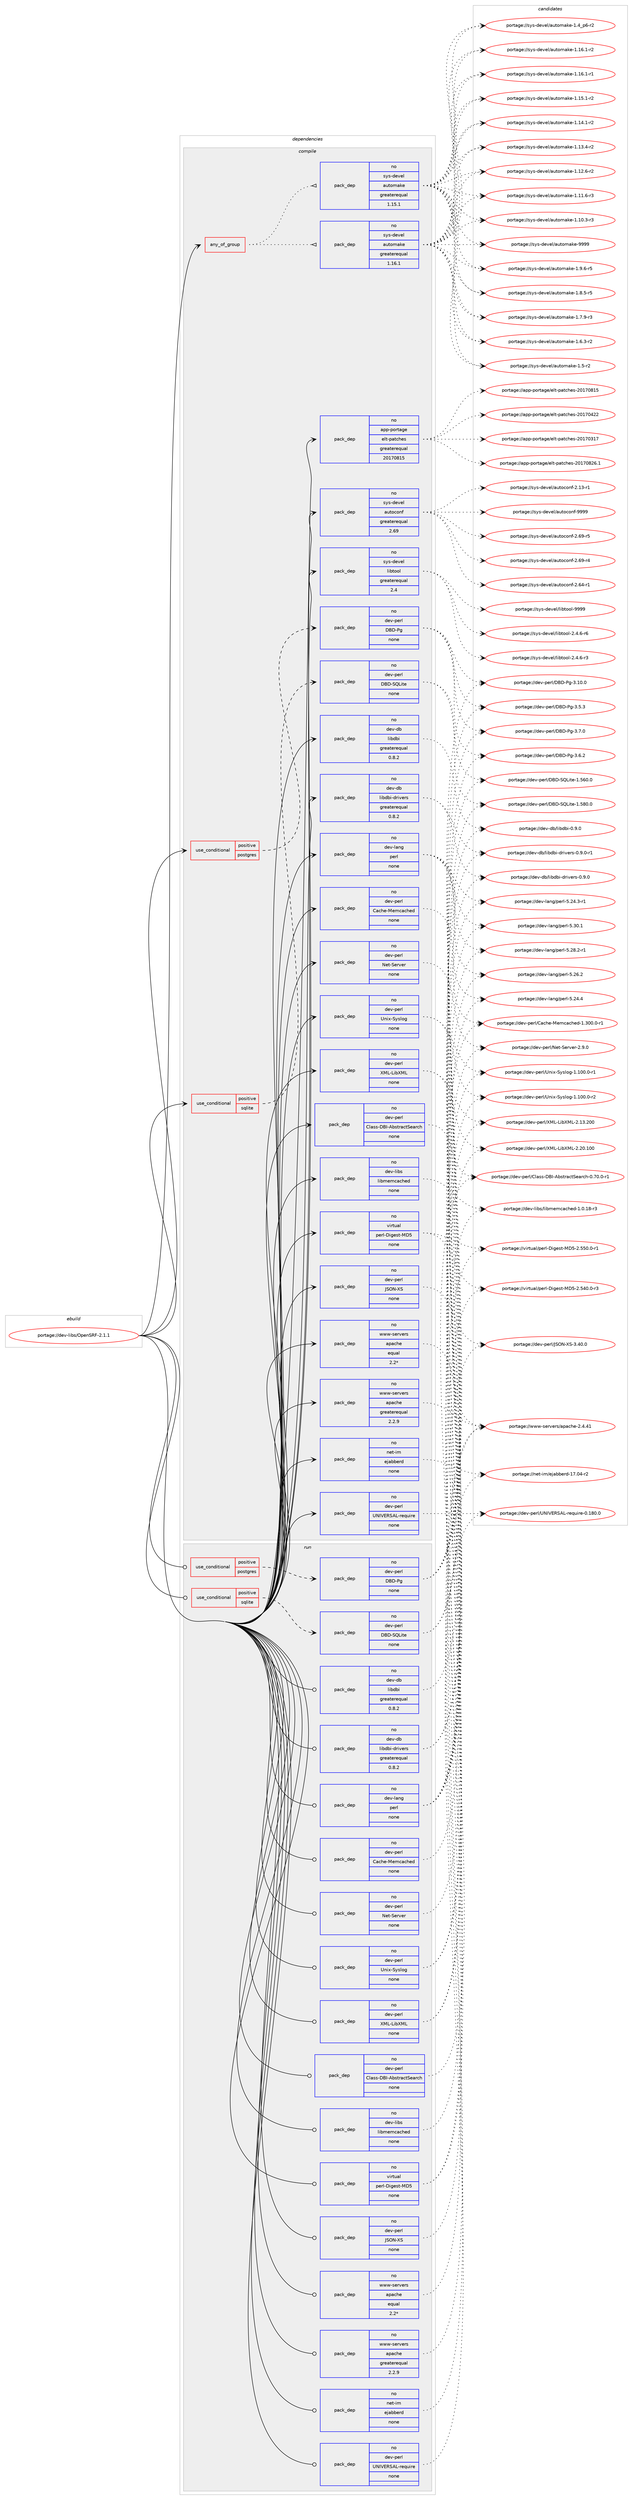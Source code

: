 digraph prolog {

# *************
# Graph options
# *************

newrank=true;
concentrate=true;
compound=true;
graph [rankdir=LR,fontname=Helvetica,fontsize=10,ranksep=1.5];#, ranksep=2.5, nodesep=0.2];
edge  [arrowhead=vee];
node  [fontname=Helvetica,fontsize=10];

# **********
# The ebuild
# **********

subgraph cluster_leftcol {
color=gray;
label=<<i>ebuild</i>>;
id [label="portage://dev-libs/OpenSRF-2.1.1", color=red, width=4, href="../dev-libs/OpenSRF-2.1.1.svg"];
}

# ****************
# The dependencies
# ****************

subgraph cluster_midcol {
color=gray;
label=<<i>dependencies</i>>;
subgraph cluster_compile {
fillcolor="#eeeeee";
style=filled;
label=<<i>compile</i>>;
subgraph any5146 {
dependency516700 [label=<<TABLE BORDER="0" CELLBORDER="1" CELLSPACING="0" CELLPADDING="4"><TR><TD CELLPADDING="10">any_of_group</TD></TR></TABLE>>, shape=none, color=red];subgraph pack384947 {
dependency516701 [label=<<TABLE BORDER="0" CELLBORDER="1" CELLSPACING="0" CELLPADDING="4" WIDTH="220"><TR><TD ROWSPAN="6" CELLPADDING="30">pack_dep</TD></TR><TR><TD WIDTH="110">no</TD></TR><TR><TD>sys-devel</TD></TR><TR><TD>automake</TD></TR><TR><TD>greaterequal</TD></TR><TR><TD>1.16.1</TD></TR></TABLE>>, shape=none, color=blue];
}
dependency516700:e -> dependency516701:w [weight=20,style="dotted",arrowhead="oinv"];
subgraph pack384948 {
dependency516702 [label=<<TABLE BORDER="0" CELLBORDER="1" CELLSPACING="0" CELLPADDING="4" WIDTH="220"><TR><TD ROWSPAN="6" CELLPADDING="30">pack_dep</TD></TR><TR><TD WIDTH="110">no</TD></TR><TR><TD>sys-devel</TD></TR><TR><TD>automake</TD></TR><TR><TD>greaterequal</TD></TR><TR><TD>1.15.1</TD></TR></TABLE>>, shape=none, color=blue];
}
dependency516700:e -> dependency516702:w [weight=20,style="dotted",arrowhead="oinv"];
}
id:e -> dependency516700:w [weight=20,style="solid",arrowhead="vee"];
subgraph cond126370 {
dependency516703 [label=<<TABLE BORDER="0" CELLBORDER="1" CELLSPACING="0" CELLPADDING="4"><TR><TD ROWSPAN="3" CELLPADDING="10">use_conditional</TD></TR><TR><TD>positive</TD></TR><TR><TD>postgres</TD></TR></TABLE>>, shape=none, color=red];
subgraph pack384949 {
dependency516704 [label=<<TABLE BORDER="0" CELLBORDER="1" CELLSPACING="0" CELLPADDING="4" WIDTH="220"><TR><TD ROWSPAN="6" CELLPADDING="30">pack_dep</TD></TR><TR><TD WIDTH="110">no</TD></TR><TR><TD>dev-perl</TD></TR><TR><TD>DBD-Pg</TD></TR><TR><TD>none</TD></TR><TR><TD></TD></TR></TABLE>>, shape=none, color=blue];
}
dependency516703:e -> dependency516704:w [weight=20,style="dashed",arrowhead="vee"];
}
id:e -> dependency516703:w [weight=20,style="solid",arrowhead="vee"];
subgraph cond126371 {
dependency516705 [label=<<TABLE BORDER="0" CELLBORDER="1" CELLSPACING="0" CELLPADDING="4"><TR><TD ROWSPAN="3" CELLPADDING="10">use_conditional</TD></TR><TR><TD>positive</TD></TR><TR><TD>sqlite</TD></TR></TABLE>>, shape=none, color=red];
subgraph pack384950 {
dependency516706 [label=<<TABLE BORDER="0" CELLBORDER="1" CELLSPACING="0" CELLPADDING="4" WIDTH="220"><TR><TD ROWSPAN="6" CELLPADDING="30">pack_dep</TD></TR><TR><TD WIDTH="110">no</TD></TR><TR><TD>dev-perl</TD></TR><TR><TD>DBD-SQLite</TD></TR><TR><TD>none</TD></TR><TR><TD></TD></TR></TABLE>>, shape=none, color=blue];
}
dependency516705:e -> dependency516706:w [weight=20,style="dashed",arrowhead="vee"];
}
id:e -> dependency516705:w [weight=20,style="solid",arrowhead="vee"];
subgraph pack384951 {
dependency516707 [label=<<TABLE BORDER="0" CELLBORDER="1" CELLSPACING="0" CELLPADDING="4" WIDTH="220"><TR><TD ROWSPAN="6" CELLPADDING="30">pack_dep</TD></TR><TR><TD WIDTH="110">no</TD></TR><TR><TD>app-portage</TD></TR><TR><TD>elt-patches</TD></TR><TR><TD>greaterequal</TD></TR><TR><TD>20170815</TD></TR></TABLE>>, shape=none, color=blue];
}
id:e -> dependency516707:w [weight=20,style="solid",arrowhead="vee"];
subgraph pack384952 {
dependency516708 [label=<<TABLE BORDER="0" CELLBORDER="1" CELLSPACING="0" CELLPADDING="4" WIDTH="220"><TR><TD ROWSPAN="6" CELLPADDING="30">pack_dep</TD></TR><TR><TD WIDTH="110">no</TD></TR><TR><TD>dev-db</TD></TR><TR><TD>libdbi</TD></TR><TR><TD>greaterequal</TD></TR><TR><TD>0.8.2</TD></TR></TABLE>>, shape=none, color=blue];
}
id:e -> dependency516708:w [weight=20,style="solid",arrowhead="vee"];
subgraph pack384953 {
dependency516709 [label=<<TABLE BORDER="0" CELLBORDER="1" CELLSPACING="0" CELLPADDING="4" WIDTH="220"><TR><TD ROWSPAN="6" CELLPADDING="30">pack_dep</TD></TR><TR><TD WIDTH="110">no</TD></TR><TR><TD>dev-db</TD></TR><TR><TD>libdbi-drivers</TD></TR><TR><TD>greaterequal</TD></TR><TR><TD>0.8.2</TD></TR></TABLE>>, shape=none, color=blue];
}
id:e -> dependency516709:w [weight=20,style="solid",arrowhead="vee"];
subgraph pack384954 {
dependency516710 [label=<<TABLE BORDER="0" CELLBORDER="1" CELLSPACING="0" CELLPADDING="4" WIDTH="220"><TR><TD ROWSPAN="6" CELLPADDING="30">pack_dep</TD></TR><TR><TD WIDTH="110">no</TD></TR><TR><TD>dev-lang</TD></TR><TR><TD>perl</TD></TR><TR><TD>none</TD></TR><TR><TD></TD></TR></TABLE>>, shape=none, color=blue];
}
id:e -> dependency516710:w [weight=20,style="solid",arrowhead="vee"];
subgraph pack384955 {
dependency516711 [label=<<TABLE BORDER="0" CELLBORDER="1" CELLSPACING="0" CELLPADDING="4" WIDTH="220"><TR><TD ROWSPAN="6" CELLPADDING="30">pack_dep</TD></TR><TR><TD WIDTH="110">no</TD></TR><TR><TD>dev-libs</TD></TR><TR><TD>libmemcached</TD></TR><TR><TD>none</TD></TR><TR><TD></TD></TR></TABLE>>, shape=none, color=blue];
}
id:e -> dependency516711:w [weight=20,style="solid",arrowhead="vee"];
subgraph pack384956 {
dependency516712 [label=<<TABLE BORDER="0" CELLBORDER="1" CELLSPACING="0" CELLPADDING="4" WIDTH="220"><TR><TD ROWSPAN="6" CELLPADDING="30">pack_dep</TD></TR><TR><TD WIDTH="110">no</TD></TR><TR><TD>dev-perl</TD></TR><TR><TD>Cache-Memcached</TD></TR><TR><TD>none</TD></TR><TR><TD></TD></TR></TABLE>>, shape=none, color=blue];
}
id:e -> dependency516712:w [weight=20,style="solid",arrowhead="vee"];
subgraph pack384957 {
dependency516713 [label=<<TABLE BORDER="0" CELLBORDER="1" CELLSPACING="0" CELLPADDING="4" WIDTH="220"><TR><TD ROWSPAN="6" CELLPADDING="30">pack_dep</TD></TR><TR><TD WIDTH="110">no</TD></TR><TR><TD>dev-perl</TD></TR><TR><TD>Class-DBI-AbstractSearch</TD></TR><TR><TD>none</TD></TR><TR><TD></TD></TR></TABLE>>, shape=none, color=blue];
}
id:e -> dependency516713:w [weight=20,style="solid",arrowhead="vee"];
subgraph pack384958 {
dependency516714 [label=<<TABLE BORDER="0" CELLBORDER="1" CELLSPACING="0" CELLPADDING="4" WIDTH="220"><TR><TD ROWSPAN="6" CELLPADDING="30">pack_dep</TD></TR><TR><TD WIDTH="110">no</TD></TR><TR><TD>dev-perl</TD></TR><TR><TD>JSON-XS</TD></TR><TR><TD>none</TD></TR><TR><TD></TD></TR></TABLE>>, shape=none, color=blue];
}
id:e -> dependency516714:w [weight=20,style="solid",arrowhead="vee"];
subgraph pack384959 {
dependency516715 [label=<<TABLE BORDER="0" CELLBORDER="1" CELLSPACING="0" CELLPADDING="4" WIDTH="220"><TR><TD ROWSPAN="6" CELLPADDING="30">pack_dep</TD></TR><TR><TD WIDTH="110">no</TD></TR><TR><TD>dev-perl</TD></TR><TR><TD>Net-Server</TD></TR><TR><TD>none</TD></TR><TR><TD></TD></TR></TABLE>>, shape=none, color=blue];
}
id:e -> dependency516715:w [weight=20,style="solid",arrowhead="vee"];
subgraph pack384960 {
dependency516716 [label=<<TABLE BORDER="0" CELLBORDER="1" CELLSPACING="0" CELLPADDING="4" WIDTH="220"><TR><TD ROWSPAN="6" CELLPADDING="30">pack_dep</TD></TR><TR><TD WIDTH="110">no</TD></TR><TR><TD>dev-perl</TD></TR><TR><TD>UNIVERSAL-require</TD></TR><TR><TD>none</TD></TR><TR><TD></TD></TR></TABLE>>, shape=none, color=blue];
}
id:e -> dependency516716:w [weight=20,style="solid",arrowhead="vee"];
subgraph pack384961 {
dependency516717 [label=<<TABLE BORDER="0" CELLBORDER="1" CELLSPACING="0" CELLPADDING="4" WIDTH="220"><TR><TD ROWSPAN="6" CELLPADDING="30">pack_dep</TD></TR><TR><TD WIDTH="110">no</TD></TR><TR><TD>dev-perl</TD></TR><TR><TD>Unix-Syslog</TD></TR><TR><TD>none</TD></TR><TR><TD></TD></TR></TABLE>>, shape=none, color=blue];
}
id:e -> dependency516717:w [weight=20,style="solid",arrowhead="vee"];
subgraph pack384962 {
dependency516718 [label=<<TABLE BORDER="0" CELLBORDER="1" CELLSPACING="0" CELLPADDING="4" WIDTH="220"><TR><TD ROWSPAN="6" CELLPADDING="30">pack_dep</TD></TR><TR><TD WIDTH="110">no</TD></TR><TR><TD>dev-perl</TD></TR><TR><TD>XML-LibXML</TD></TR><TR><TD>none</TD></TR><TR><TD></TD></TR></TABLE>>, shape=none, color=blue];
}
id:e -> dependency516718:w [weight=20,style="solid",arrowhead="vee"];
subgraph pack384963 {
dependency516719 [label=<<TABLE BORDER="0" CELLBORDER="1" CELLSPACING="0" CELLPADDING="4" WIDTH="220"><TR><TD ROWSPAN="6" CELLPADDING="30">pack_dep</TD></TR><TR><TD WIDTH="110">no</TD></TR><TR><TD>net-im</TD></TR><TR><TD>ejabberd</TD></TR><TR><TD>none</TD></TR><TR><TD></TD></TR></TABLE>>, shape=none, color=blue];
}
id:e -> dependency516719:w [weight=20,style="solid",arrowhead="vee"];
subgraph pack384964 {
dependency516720 [label=<<TABLE BORDER="0" CELLBORDER="1" CELLSPACING="0" CELLPADDING="4" WIDTH="220"><TR><TD ROWSPAN="6" CELLPADDING="30">pack_dep</TD></TR><TR><TD WIDTH="110">no</TD></TR><TR><TD>sys-devel</TD></TR><TR><TD>autoconf</TD></TR><TR><TD>greaterequal</TD></TR><TR><TD>2.69</TD></TR></TABLE>>, shape=none, color=blue];
}
id:e -> dependency516720:w [weight=20,style="solid",arrowhead="vee"];
subgraph pack384965 {
dependency516721 [label=<<TABLE BORDER="0" CELLBORDER="1" CELLSPACING="0" CELLPADDING="4" WIDTH="220"><TR><TD ROWSPAN="6" CELLPADDING="30">pack_dep</TD></TR><TR><TD WIDTH="110">no</TD></TR><TR><TD>sys-devel</TD></TR><TR><TD>libtool</TD></TR><TR><TD>greaterequal</TD></TR><TR><TD>2.4</TD></TR></TABLE>>, shape=none, color=blue];
}
id:e -> dependency516721:w [weight=20,style="solid",arrowhead="vee"];
subgraph pack384966 {
dependency516722 [label=<<TABLE BORDER="0" CELLBORDER="1" CELLSPACING="0" CELLPADDING="4" WIDTH="220"><TR><TD ROWSPAN="6" CELLPADDING="30">pack_dep</TD></TR><TR><TD WIDTH="110">no</TD></TR><TR><TD>virtual</TD></TR><TR><TD>perl-Digest-MD5</TD></TR><TR><TD>none</TD></TR><TR><TD></TD></TR></TABLE>>, shape=none, color=blue];
}
id:e -> dependency516722:w [weight=20,style="solid",arrowhead="vee"];
subgraph pack384967 {
dependency516723 [label=<<TABLE BORDER="0" CELLBORDER="1" CELLSPACING="0" CELLPADDING="4" WIDTH="220"><TR><TD ROWSPAN="6" CELLPADDING="30">pack_dep</TD></TR><TR><TD WIDTH="110">no</TD></TR><TR><TD>www-servers</TD></TR><TR><TD>apache</TD></TR><TR><TD>equal</TD></TR><TR><TD>2.2*</TD></TR></TABLE>>, shape=none, color=blue];
}
id:e -> dependency516723:w [weight=20,style="solid",arrowhead="vee"];
subgraph pack384968 {
dependency516724 [label=<<TABLE BORDER="0" CELLBORDER="1" CELLSPACING="0" CELLPADDING="4" WIDTH="220"><TR><TD ROWSPAN="6" CELLPADDING="30">pack_dep</TD></TR><TR><TD WIDTH="110">no</TD></TR><TR><TD>www-servers</TD></TR><TR><TD>apache</TD></TR><TR><TD>greaterequal</TD></TR><TR><TD>2.2.9</TD></TR></TABLE>>, shape=none, color=blue];
}
id:e -> dependency516724:w [weight=20,style="solid",arrowhead="vee"];
}
subgraph cluster_compileandrun {
fillcolor="#eeeeee";
style=filled;
label=<<i>compile and run</i>>;
}
subgraph cluster_run {
fillcolor="#eeeeee";
style=filled;
label=<<i>run</i>>;
subgraph cond126372 {
dependency516725 [label=<<TABLE BORDER="0" CELLBORDER="1" CELLSPACING="0" CELLPADDING="4"><TR><TD ROWSPAN="3" CELLPADDING="10">use_conditional</TD></TR><TR><TD>positive</TD></TR><TR><TD>postgres</TD></TR></TABLE>>, shape=none, color=red];
subgraph pack384969 {
dependency516726 [label=<<TABLE BORDER="0" CELLBORDER="1" CELLSPACING="0" CELLPADDING="4" WIDTH="220"><TR><TD ROWSPAN="6" CELLPADDING="30">pack_dep</TD></TR><TR><TD WIDTH="110">no</TD></TR><TR><TD>dev-perl</TD></TR><TR><TD>DBD-Pg</TD></TR><TR><TD>none</TD></TR><TR><TD></TD></TR></TABLE>>, shape=none, color=blue];
}
dependency516725:e -> dependency516726:w [weight=20,style="dashed",arrowhead="vee"];
}
id:e -> dependency516725:w [weight=20,style="solid",arrowhead="odot"];
subgraph cond126373 {
dependency516727 [label=<<TABLE BORDER="0" CELLBORDER="1" CELLSPACING="0" CELLPADDING="4"><TR><TD ROWSPAN="3" CELLPADDING="10">use_conditional</TD></TR><TR><TD>positive</TD></TR><TR><TD>sqlite</TD></TR></TABLE>>, shape=none, color=red];
subgraph pack384970 {
dependency516728 [label=<<TABLE BORDER="0" CELLBORDER="1" CELLSPACING="0" CELLPADDING="4" WIDTH="220"><TR><TD ROWSPAN="6" CELLPADDING="30">pack_dep</TD></TR><TR><TD WIDTH="110">no</TD></TR><TR><TD>dev-perl</TD></TR><TR><TD>DBD-SQLite</TD></TR><TR><TD>none</TD></TR><TR><TD></TD></TR></TABLE>>, shape=none, color=blue];
}
dependency516727:e -> dependency516728:w [weight=20,style="dashed",arrowhead="vee"];
}
id:e -> dependency516727:w [weight=20,style="solid",arrowhead="odot"];
subgraph pack384971 {
dependency516729 [label=<<TABLE BORDER="0" CELLBORDER="1" CELLSPACING="0" CELLPADDING="4" WIDTH="220"><TR><TD ROWSPAN="6" CELLPADDING="30">pack_dep</TD></TR><TR><TD WIDTH="110">no</TD></TR><TR><TD>dev-db</TD></TR><TR><TD>libdbi</TD></TR><TR><TD>greaterequal</TD></TR><TR><TD>0.8.2</TD></TR></TABLE>>, shape=none, color=blue];
}
id:e -> dependency516729:w [weight=20,style="solid",arrowhead="odot"];
subgraph pack384972 {
dependency516730 [label=<<TABLE BORDER="0" CELLBORDER="1" CELLSPACING="0" CELLPADDING="4" WIDTH="220"><TR><TD ROWSPAN="6" CELLPADDING="30">pack_dep</TD></TR><TR><TD WIDTH="110">no</TD></TR><TR><TD>dev-db</TD></TR><TR><TD>libdbi-drivers</TD></TR><TR><TD>greaterequal</TD></TR><TR><TD>0.8.2</TD></TR></TABLE>>, shape=none, color=blue];
}
id:e -> dependency516730:w [weight=20,style="solid",arrowhead="odot"];
subgraph pack384973 {
dependency516731 [label=<<TABLE BORDER="0" CELLBORDER="1" CELLSPACING="0" CELLPADDING="4" WIDTH="220"><TR><TD ROWSPAN="6" CELLPADDING="30">pack_dep</TD></TR><TR><TD WIDTH="110">no</TD></TR><TR><TD>dev-lang</TD></TR><TR><TD>perl</TD></TR><TR><TD>none</TD></TR><TR><TD></TD></TR></TABLE>>, shape=none, color=blue];
}
id:e -> dependency516731:w [weight=20,style="solid",arrowhead="odot"];
subgraph pack384974 {
dependency516732 [label=<<TABLE BORDER="0" CELLBORDER="1" CELLSPACING="0" CELLPADDING="4" WIDTH="220"><TR><TD ROWSPAN="6" CELLPADDING="30">pack_dep</TD></TR><TR><TD WIDTH="110">no</TD></TR><TR><TD>dev-libs</TD></TR><TR><TD>libmemcached</TD></TR><TR><TD>none</TD></TR><TR><TD></TD></TR></TABLE>>, shape=none, color=blue];
}
id:e -> dependency516732:w [weight=20,style="solid",arrowhead="odot"];
subgraph pack384975 {
dependency516733 [label=<<TABLE BORDER="0" CELLBORDER="1" CELLSPACING="0" CELLPADDING="4" WIDTH="220"><TR><TD ROWSPAN="6" CELLPADDING="30">pack_dep</TD></TR><TR><TD WIDTH="110">no</TD></TR><TR><TD>dev-perl</TD></TR><TR><TD>Cache-Memcached</TD></TR><TR><TD>none</TD></TR><TR><TD></TD></TR></TABLE>>, shape=none, color=blue];
}
id:e -> dependency516733:w [weight=20,style="solid",arrowhead="odot"];
subgraph pack384976 {
dependency516734 [label=<<TABLE BORDER="0" CELLBORDER="1" CELLSPACING="0" CELLPADDING="4" WIDTH="220"><TR><TD ROWSPAN="6" CELLPADDING="30">pack_dep</TD></TR><TR><TD WIDTH="110">no</TD></TR><TR><TD>dev-perl</TD></TR><TR><TD>Class-DBI-AbstractSearch</TD></TR><TR><TD>none</TD></TR><TR><TD></TD></TR></TABLE>>, shape=none, color=blue];
}
id:e -> dependency516734:w [weight=20,style="solid",arrowhead="odot"];
subgraph pack384977 {
dependency516735 [label=<<TABLE BORDER="0" CELLBORDER="1" CELLSPACING="0" CELLPADDING="4" WIDTH="220"><TR><TD ROWSPAN="6" CELLPADDING="30">pack_dep</TD></TR><TR><TD WIDTH="110">no</TD></TR><TR><TD>dev-perl</TD></TR><TR><TD>JSON-XS</TD></TR><TR><TD>none</TD></TR><TR><TD></TD></TR></TABLE>>, shape=none, color=blue];
}
id:e -> dependency516735:w [weight=20,style="solid",arrowhead="odot"];
subgraph pack384978 {
dependency516736 [label=<<TABLE BORDER="0" CELLBORDER="1" CELLSPACING="0" CELLPADDING="4" WIDTH="220"><TR><TD ROWSPAN="6" CELLPADDING="30">pack_dep</TD></TR><TR><TD WIDTH="110">no</TD></TR><TR><TD>dev-perl</TD></TR><TR><TD>Net-Server</TD></TR><TR><TD>none</TD></TR><TR><TD></TD></TR></TABLE>>, shape=none, color=blue];
}
id:e -> dependency516736:w [weight=20,style="solid",arrowhead="odot"];
subgraph pack384979 {
dependency516737 [label=<<TABLE BORDER="0" CELLBORDER="1" CELLSPACING="0" CELLPADDING="4" WIDTH="220"><TR><TD ROWSPAN="6" CELLPADDING="30">pack_dep</TD></TR><TR><TD WIDTH="110">no</TD></TR><TR><TD>dev-perl</TD></TR><TR><TD>UNIVERSAL-require</TD></TR><TR><TD>none</TD></TR><TR><TD></TD></TR></TABLE>>, shape=none, color=blue];
}
id:e -> dependency516737:w [weight=20,style="solid",arrowhead="odot"];
subgraph pack384980 {
dependency516738 [label=<<TABLE BORDER="0" CELLBORDER="1" CELLSPACING="0" CELLPADDING="4" WIDTH="220"><TR><TD ROWSPAN="6" CELLPADDING="30">pack_dep</TD></TR><TR><TD WIDTH="110">no</TD></TR><TR><TD>dev-perl</TD></TR><TR><TD>Unix-Syslog</TD></TR><TR><TD>none</TD></TR><TR><TD></TD></TR></TABLE>>, shape=none, color=blue];
}
id:e -> dependency516738:w [weight=20,style="solid",arrowhead="odot"];
subgraph pack384981 {
dependency516739 [label=<<TABLE BORDER="0" CELLBORDER="1" CELLSPACING="0" CELLPADDING="4" WIDTH="220"><TR><TD ROWSPAN="6" CELLPADDING="30">pack_dep</TD></TR><TR><TD WIDTH="110">no</TD></TR><TR><TD>dev-perl</TD></TR><TR><TD>XML-LibXML</TD></TR><TR><TD>none</TD></TR><TR><TD></TD></TR></TABLE>>, shape=none, color=blue];
}
id:e -> dependency516739:w [weight=20,style="solid",arrowhead="odot"];
subgraph pack384982 {
dependency516740 [label=<<TABLE BORDER="0" CELLBORDER="1" CELLSPACING="0" CELLPADDING="4" WIDTH="220"><TR><TD ROWSPAN="6" CELLPADDING="30">pack_dep</TD></TR><TR><TD WIDTH="110">no</TD></TR><TR><TD>net-im</TD></TR><TR><TD>ejabberd</TD></TR><TR><TD>none</TD></TR><TR><TD></TD></TR></TABLE>>, shape=none, color=blue];
}
id:e -> dependency516740:w [weight=20,style="solid",arrowhead="odot"];
subgraph pack384983 {
dependency516741 [label=<<TABLE BORDER="0" CELLBORDER="1" CELLSPACING="0" CELLPADDING="4" WIDTH="220"><TR><TD ROWSPAN="6" CELLPADDING="30">pack_dep</TD></TR><TR><TD WIDTH="110">no</TD></TR><TR><TD>virtual</TD></TR><TR><TD>perl-Digest-MD5</TD></TR><TR><TD>none</TD></TR><TR><TD></TD></TR></TABLE>>, shape=none, color=blue];
}
id:e -> dependency516741:w [weight=20,style="solid",arrowhead="odot"];
subgraph pack384984 {
dependency516742 [label=<<TABLE BORDER="0" CELLBORDER="1" CELLSPACING="0" CELLPADDING="4" WIDTH="220"><TR><TD ROWSPAN="6" CELLPADDING="30">pack_dep</TD></TR><TR><TD WIDTH="110">no</TD></TR><TR><TD>www-servers</TD></TR><TR><TD>apache</TD></TR><TR><TD>equal</TD></TR><TR><TD>2.2*</TD></TR></TABLE>>, shape=none, color=blue];
}
id:e -> dependency516742:w [weight=20,style="solid",arrowhead="odot"];
subgraph pack384985 {
dependency516743 [label=<<TABLE BORDER="0" CELLBORDER="1" CELLSPACING="0" CELLPADDING="4" WIDTH="220"><TR><TD ROWSPAN="6" CELLPADDING="30">pack_dep</TD></TR><TR><TD WIDTH="110">no</TD></TR><TR><TD>www-servers</TD></TR><TR><TD>apache</TD></TR><TR><TD>greaterequal</TD></TR><TR><TD>2.2.9</TD></TR></TABLE>>, shape=none, color=blue];
}
id:e -> dependency516743:w [weight=20,style="solid",arrowhead="odot"];
}
}

# **************
# The candidates
# **************

subgraph cluster_choices {
rank=same;
color=gray;
label=<<i>candidates</i>>;

subgraph choice384947 {
color=black;
nodesep=1;
choice115121115451001011181011084797117116111109971071014557575757 [label="portage://sys-devel/automake-9999", color=red, width=4,href="../sys-devel/automake-9999.svg"];
choice115121115451001011181011084797117116111109971071014549465746544511453 [label="portage://sys-devel/automake-1.9.6-r5", color=red, width=4,href="../sys-devel/automake-1.9.6-r5.svg"];
choice115121115451001011181011084797117116111109971071014549465646534511453 [label="portage://sys-devel/automake-1.8.5-r5", color=red, width=4,href="../sys-devel/automake-1.8.5-r5.svg"];
choice115121115451001011181011084797117116111109971071014549465546574511451 [label="portage://sys-devel/automake-1.7.9-r3", color=red, width=4,href="../sys-devel/automake-1.7.9-r3.svg"];
choice115121115451001011181011084797117116111109971071014549465446514511450 [label="portage://sys-devel/automake-1.6.3-r2", color=red, width=4,href="../sys-devel/automake-1.6.3-r2.svg"];
choice11512111545100101118101108479711711611110997107101454946534511450 [label="portage://sys-devel/automake-1.5-r2", color=red, width=4,href="../sys-devel/automake-1.5-r2.svg"];
choice115121115451001011181011084797117116111109971071014549465295112544511450 [label="portage://sys-devel/automake-1.4_p6-r2", color=red, width=4,href="../sys-devel/automake-1.4_p6-r2.svg"];
choice11512111545100101118101108479711711611110997107101454946495446494511450 [label="portage://sys-devel/automake-1.16.1-r2", color=red, width=4,href="../sys-devel/automake-1.16.1-r2.svg"];
choice11512111545100101118101108479711711611110997107101454946495446494511449 [label="portage://sys-devel/automake-1.16.1-r1", color=red, width=4,href="../sys-devel/automake-1.16.1-r1.svg"];
choice11512111545100101118101108479711711611110997107101454946495346494511450 [label="portage://sys-devel/automake-1.15.1-r2", color=red, width=4,href="../sys-devel/automake-1.15.1-r2.svg"];
choice11512111545100101118101108479711711611110997107101454946495246494511450 [label="portage://sys-devel/automake-1.14.1-r2", color=red, width=4,href="../sys-devel/automake-1.14.1-r2.svg"];
choice11512111545100101118101108479711711611110997107101454946495146524511450 [label="portage://sys-devel/automake-1.13.4-r2", color=red, width=4,href="../sys-devel/automake-1.13.4-r2.svg"];
choice11512111545100101118101108479711711611110997107101454946495046544511450 [label="portage://sys-devel/automake-1.12.6-r2", color=red, width=4,href="../sys-devel/automake-1.12.6-r2.svg"];
choice11512111545100101118101108479711711611110997107101454946494946544511451 [label="portage://sys-devel/automake-1.11.6-r3", color=red, width=4,href="../sys-devel/automake-1.11.6-r3.svg"];
choice11512111545100101118101108479711711611110997107101454946494846514511451 [label="portage://sys-devel/automake-1.10.3-r3", color=red, width=4,href="../sys-devel/automake-1.10.3-r3.svg"];
dependency516701:e -> choice115121115451001011181011084797117116111109971071014557575757:w [style=dotted,weight="100"];
dependency516701:e -> choice115121115451001011181011084797117116111109971071014549465746544511453:w [style=dotted,weight="100"];
dependency516701:e -> choice115121115451001011181011084797117116111109971071014549465646534511453:w [style=dotted,weight="100"];
dependency516701:e -> choice115121115451001011181011084797117116111109971071014549465546574511451:w [style=dotted,weight="100"];
dependency516701:e -> choice115121115451001011181011084797117116111109971071014549465446514511450:w [style=dotted,weight="100"];
dependency516701:e -> choice11512111545100101118101108479711711611110997107101454946534511450:w [style=dotted,weight="100"];
dependency516701:e -> choice115121115451001011181011084797117116111109971071014549465295112544511450:w [style=dotted,weight="100"];
dependency516701:e -> choice11512111545100101118101108479711711611110997107101454946495446494511450:w [style=dotted,weight="100"];
dependency516701:e -> choice11512111545100101118101108479711711611110997107101454946495446494511449:w [style=dotted,weight="100"];
dependency516701:e -> choice11512111545100101118101108479711711611110997107101454946495346494511450:w [style=dotted,weight="100"];
dependency516701:e -> choice11512111545100101118101108479711711611110997107101454946495246494511450:w [style=dotted,weight="100"];
dependency516701:e -> choice11512111545100101118101108479711711611110997107101454946495146524511450:w [style=dotted,weight="100"];
dependency516701:e -> choice11512111545100101118101108479711711611110997107101454946495046544511450:w [style=dotted,weight="100"];
dependency516701:e -> choice11512111545100101118101108479711711611110997107101454946494946544511451:w [style=dotted,weight="100"];
dependency516701:e -> choice11512111545100101118101108479711711611110997107101454946494846514511451:w [style=dotted,weight="100"];
}
subgraph choice384948 {
color=black;
nodesep=1;
choice115121115451001011181011084797117116111109971071014557575757 [label="portage://sys-devel/automake-9999", color=red, width=4,href="../sys-devel/automake-9999.svg"];
choice115121115451001011181011084797117116111109971071014549465746544511453 [label="portage://sys-devel/automake-1.9.6-r5", color=red, width=4,href="../sys-devel/automake-1.9.6-r5.svg"];
choice115121115451001011181011084797117116111109971071014549465646534511453 [label="portage://sys-devel/automake-1.8.5-r5", color=red, width=4,href="../sys-devel/automake-1.8.5-r5.svg"];
choice115121115451001011181011084797117116111109971071014549465546574511451 [label="portage://sys-devel/automake-1.7.9-r3", color=red, width=4,href="../sys-devel/automake-1.7.9-r3.svg"];
choice115121115451001011181011084797117116111109971071014549465446514511450 [label="portage://sys-devel/automake-1.6.3-r2", color=red, width=4,href="../sys-devel/automake-1.6.3-r2.svg"];
choice11512111545100101118101108479711711611110997107101454946534511450 [label="portage://sys-devel/automake-1.5-r2", color=red, width=4,href="../sys-devel/automake-1.5-r2.svg"];
choice115121115451001011181011084797117116111109971071014549465295112544511450 [label="portage://sys-devel/automake-1.4_p6-r2", color=red, width=4,href="../sys-devel/automake-1.4_p6-r2.svg"];
choice11512111545100101118101108479711711611110997107101454946495446494511450 [label="portage://sys-devel/automake-1.16.1-r2", color=red, width=4,href="../sys-devel/automake-1.16.1-r2.svg"];
choice11512111545100101118101108479711711611110997107101454946495446494511449 [label="portage://sys-devel/automake-1.16.1-r1", color=red, width=4,href="../sys-devel/automake-1.16.1-r1.svg"];
choice11512111545100101118101108479711711611110997107101454946495346494511450 [label="portage://sys-devel/automake-1.15.1-r2", color=red, width=4,href="../sys-devel/automake-1.15.1-r2.svg"];
choice11512111545100101118101108479711711611110997107101454946495246494511450 [label="portage://sys-devel/automake-1.14.1-r2", color=red, width=4,href="../sys-devel/automake-1.14.1-r2.svg"];
choice11512111545100101118101108479711711611110997107101454946495146524511450 [label="portage://sys-devel/automake-1.13.4-r2", color=red, width=4,href="../sys-devel/automake-1.13.4-r2.svg"];
choice11512111545100101118101108479711711611110997107101454946495046544511450 [label="portage://sys-devel/automake-1.12.6-r2", color=red, width=4,href="../sys-devel/automake-1.12.6-r2.svg"];
choice11512111545100101118101108479711711611110997107101454946494946544511451 [label="portage://sys-devel/automake-1.11.6-r3", color=red, width=4,href="../sys-devel/automake-1.11.6-r3.svg"];
choice11512111545100101118101108479711711611110997107101454946494846514511451 [label="portage://sys-devel/automake-1.10.3-r3", color=red, width=4,href="../sys-devel/automake-1.10.3-r3.svg"];
dependency516702:e -> choice115121115451001011181011084797117116111109971071014557575757:w [style=dotted,weight="100"];
dependency516702:e -> choice115121115451001011181011084797117116111109971071014549465746544511453:w [style=dotted,weight="100"];
dependency516702:e -> choice115121115451001011181011084797117116111109971071014549465646534511453:w [style=dotted,weight="100"];
dependency516702:e -> choice115121115451001011181011084797117116111109971071014549465546574511451:w [style=dotted,weight="100"];
dependency516702:e -> choice115121115451001011181011084797117116111109971071014549465446514511450:w [style=dotted,weight="100"];
dependency516702:e -> choice11512111545100101118101108479711711611110997107101454946534511450:w [style=dotted,weight="100"];
dependency516702:e -> choice115121115451001011181011084797117116111109971071014549465295112544511450:w [style=dotted,weight="100"];
dependency516702:e -> choice11512111545100101118101108479711711611110997107101454946495446494511450:w [style=dotted,weight="100"];
dependency516702:e -> choice11512111545100101118101108479711711611110997107101454946495446494511449:w [style=dotted,weight="100"];
dependency516702:e -> choice11512111545100101118101108479711711611110997107101454946495346494511450:w [style=dotted,weight="100"];
dependency516702:e -> choice11512111545100101118101108479711711611110997107101454946495246494511450:w [style=dotted,weight="100"];
dependency516702:e -> choice11512111545100101118101108479711711611110997107101454946495146524511450:w [style=dotted,weight="100"];
dependency516702:e -> choice11512111545100101118101108479711711611110997107101454946495046544511450:w [style=dotted,weight="100"];
dependency516702:e -> choice11512111545100101118101108479711711611110997107101454946494946544511451:w [style=dotted,weight="100"];
dependency516702:e -> choice11512111545100101118101108479711711611110997107101454946494846514511451:w [style=dotted,weight="100"];
}
subgraph choice384949 {
color=black;
nodesep=1;
choice10010111845112101114108476866684580103455146554648 [label="portage://dev-perl/DBD-Pg-3.7.0", color=red, width=4,href="../dev-perl/DBD-Pg-3.7.0.svg"];
choice10010111845112101114108476866684580103455146544650 [label="portage://dev-perl/DBD-Pg-3.6.2", color=red, width=4,href="../dev-perl/DBD-Pg-3.6.2.svg"];
choice10010111845112101114108476866684580103455146534651 [label="portage://dev-perl/DBD-Pg-3.5.3", color=red, width=4,href="../dev-perl/DBD-Pg-3.5.3.svg"];
choice1001011184511210111410847686668458010345514649484648 [label="portage://dev-perl/DBD-Pg-3.10.0", color=red, width=4,href="../dev-perl/DBD-Pg-3.10.0.svg"];
dependency516704:e -> choice10010111845112101114108476866684580103455146554648:w [style=dotted,weight="100"];
dependency516704:e -> choice10010111845112101114108476866684580103455146544650:w [style=dotted,weight="100"];
dependency516704:e -> choice10010111845112101114108476866684580103455146534651:w [style=dotted,weight="100"];
dependency516704:e -> choice1001011184511210111410847686668458010345514649484648:w [style=dotted,weight="100"];
}
subgraph choice384950 {
color=black;
nodesep=1;
choice1001011184511210111410847686668458381761051161014549465356484648 [label="portage://dev-perl/DBD-SQLite-1.580.0", color=red, width=4,href="../dev-perl/DBD-SQLite-1.580.0.svg"];
choice1001011184511210111410847686668458381761051161014549465354484648 [label="portage://dev-perl/DBD-SQLite-1.560.0", color=red, width=4,href="../dev-perl/DBD-SQLite-1.560.0.svg"];
dependency516706:e -> choice1001011184511210111410847686668458381761051161014549465356484648:w [style=dotted,weight="100"];
dependency516706:e -> choice1001011184511210111410847686668458381761051161014549465354484648:w [style=dotted,weight="100"];
}
subgraph choice384951 {
color=black;
nodesep=1;
choice971121124511211111411697103101471011081164511297116991041011154550484955485650544649 [label="portage://app-portage/elt-patches-20170826.1", color=red, width=4,href="../app-portage/elt-patches-20170826.1.svg"];
choice97112112451121111141169710310147101108116451129711699104101115455048495548564953 [label="portage://app-portage/elt-patches-20170815", color=red, width=4,href="../app-portage/elt-patches-20170815.svg"];
choice97112112451121111141169710310147101108116451129711699104101115455048495548525050 [label="portage://app-portage/elt-patches-20170422", color=red, width=4,href="../app-portage/elt-patches-20170422.svg"];
choice97112112451121111141169710310147101108116451129711699104101115455048495548514955 [label="portage://app-portage/elt-patches-20170317", color=red, width=4,href="../app-portage/elt-patches-20170317.svg"];
dependency516707:e -> choice971121124511211111411697103101471011081164511297116991041011154550484955485650544649:w [style=dotted,weight="100"];
dependency516707:e -> choice97112112451121111141169710310147101108116451129711699104101115455048495548564953:w [style=dotted,weight="100"];
dependency516707:e -> choice97112112451121111141169710310147101108116451129711699104101115455048495548525050:w [style=dotted,weight="100"];
dependency516707:e -> choice97112112451121111141169710310147101108116451129711699104101115455048495548514955:w [style=dotted,weight="100"];
}
subgraph choice384952 {
color=black;
nodesep=1;
choice1001011184510098471081059810098105454846574648 [label="portage://dev-db/libdbi-0.9.0", color=red, width=4,href="../dev-db/libdbi-0.9.0.svg"];
dependency516708:e -> choice1001011184510098471081059810098105454846574648:w [style=dotted,weight="100"];
}
subgraph choice384953 {
color=black;
nodesep=1;
choice1001011184510098471081059810098105451001141051181011141154548465746484511449 [label="portage://dev-db/libdbi-drivers-0.9.0-r1", color=red, width=4,href="../dev-db/libdbi-drivers-0.9.0-r1.svg"];
choice100101118451009847108105981009810545100114105118101114115454846574648 [label="portage://dev-db/libdbi-drivers-0.9.0", color=red, width=4,href="../dev-db/libdbi-drivers-0.9.0.svg"];
dependency516709:e -> choice1001011184510098471081059810098105451001141051181011141154548465746484511449:w [style=dotted,weight="100"];
dependency516709:e -> choice100101118451009847108105981009810545100114105118101114115454846574648:w [style=dotted,weight="100"];
}
subgraph choice384954 {
color=black;
nodesep=1;
choice10010111845108971101034711210111410845534651484649 [label="portage://dev-lang/perl-5.30.1", color=red, width=4,href="../dev-lang/perl-5.30.1.svg"];
choice100101118451089711010347112101114108455346505646504511449 [label="portage://dev-lang/perl-5.28.2-r1", color=red, width=4,href="../dev-lang/perl-5.28.2-r1.svg"];
choice10010111845108971101034711210111410845534650544650 [label="portage://dev-lang/perl-5.26.2", color=red, width=4,href="../dev-lang/perl-5.26.2.svg"];
choice10010111845108971101034711210111410845534650524652 [label="portage://dev-lang/perl-5.24.4", color=red, width=4,href="../dev-lang/perl-5.24.4.svg"];
choice100101118451089711010347112101114108455346505246514511449 [label="portage://dev-lang/perl-5.24.3-r1", color=red, width=4,href="../dev-lang/perl-5.24.3-r1.svg"];
dependency516710:e -> choice10010111845108971101034711210111410845534651484649:w [style=dotted,weight="100"];
dependency516710:e -> choice100101118451089711010347112101114108455346505646504511449:w [style=dotted,weight="100"];
dependency516710:e -> choice10010111845108971101034711210111410845534650544650:w [style=dotted,weight="100"];
dependency516710:e -> choice10010111845108971101034711210111410845534650524652:w [style=dotted,weight="100"];
dependency516710:e -> choice100101118451089711010347112101114108455346505246514511449:w [style=dotted,weight="100"];
}
subgraph choice384955 {
color=black;
nodesep=1;
choice10010111845108105981154710810598109101109999799104101100454946484649564511451 [label="portage://dev-libs/libmemcached-1.0.18-r3", color=red, width=4,href="../dev-libs/libmemcached-1.0.18-r3.svg"];
dependency516711:e -> choice10010111845108105981154710810598109101109999799104101100454946484649564511451:w [style=dotted,weight="100"];
}
subgraph choice384956 {
color=black;
nodesep=1;
choice1001011184511210111410847679799104101457710110999979910410110045494651484846484511449 [label="portage://dev-perl/Cache-Memcached-1.300.0-r1", color=red, width=4,href="../dev-perl/Cache-Memcached-1.300.0-r1.svg"];
dependency516712:e -> choice1001011184511210111410847679799104101457710110999979910410110045494651484846484511449:w [style=dotted,weight="100"];
}
subgraph choice384957 {
color=black;
nodesep=1;
choice10010111845112101114108476710897115115456866734565981151161149799116831019711499104454846554846484511449 [label="portage://dev-perl/Class-DBI-AbstractSearch-0.70.0-r1", color=red, width=4,href="../dev-perl/Class-DBI-AbstractSearch-0.70.0-r1.svg"];
dependency516713:e -> choice10010111845112101114108476710897115115456866734565981151161149799116831019711499104454846554846484511449:w [style=dotted,weight="100"];
}
subgraph choice384958 {
color=black;
nodesep=1;
choice10010111845112101114108477483797845888345514652484648 [label="portage://dev-perl/JSON-XS-3.40.0", color=red, width=4,href="../dev-perl/JSON-XS-3.40.0.svg"];
dependency516714:e -> choice10010111845112101114108477483797845888345514652484648:w [style=dotted,weight="100"];
}
subgraph choice384959 {
color=black;
nodesep=1;
choice1001011184511210111410847781011164583101114118101114455046574648 [label="portage://dev-perl/Net-Server-2.9.0", color=red, width=4,href="../dev-perl/Net-Server-2.9.0.svg"];
dependency516715:e -> choice1001011184511210111410847781011164583101114118101114455046574648:w [style=dotted,weight="100"];
}
subgraph choice384960 {
color=black;
nodesep=1;
choice1001011184511210111410847857873866982836576451141011131171051141014548464956484648 [label="portage://dev-perl/UNIVERSAL-require-0.180.0", color=red, width=4,href="../dev-perl/UNIVERSAL-require-0.180.0.svg"];
dependency516716:e -> choice1001011184511210111410847857873866982836576451141011131171051141014548464956484648:w [style=dotted,weight="100"];
}
subgraph choice384961 {
color=black;
nodesep=1;
choice100101118451121011141084785110105120458312111510811110345494649484846484511450 [label="portage://dev-perl/Unix-Syslog-1.100.0-r2", color=red, width=4,href="../dev-perl/Unix-Syslog-1.100.0-r2.svg"];
choice100101118451121011141084785110105120458312111510811110345494649484846484511449 [label="portage://dev-perl/Unix-Syslog-1.100.0-r1", color=red, width=4,href="../dev-perl/Unix-Syslog-1.100.0-r1.svg"];
dependency516717:e -> choice100101118451121011141084785110105120458312111510811110345494649484846484511450:w [style=dotted,weight="100"];
dependency516717:e -> choice100101118451121011141084785110105120458312111510811110345494649484846484511449:w [style=dotted,weight="100"];
}
subgraph choice384962 {
color=black;
nodesep=1;
choice1001011184511210111410847887776457610598887776455046504846494848 [label="portage://dev-perl/XML-LibXML-2.20.100", color=red, width=4,href="../dev-perl/XML-LibXML-2.20.100.svg"];
choice1001011184511210111410847887776457610598887776455046495146504848 [label="portage://dev-perl/XML-LibXML-2.13.200", color=red, width=4,href="../dev-perl/XML-LibXML-2.13.200.svg"];
dependency516718:e -> choice1001011184511210111410847887776457610598887776455046504846494848:w [style=dotted,weight="100"];
dependency516718:e -> choice1001011184511210111410847887776457610598887776455046495146504848:w [style=dotted,weight="100"];
}
subgraph choice384963 {
color=black;
nodesep=1;
choice11010111645105109471011069798981011141004549554648524511450 [label="portage://net-im/ejabberd-17.04-r2", color=red, width=4,href="../net-im/ejabberd-17.04-r2.svg"];
dependency516719:e -> choice11010111645105109471011069798981011141004549554648524511450:w [style=dotted,weight="100"];
}
subgraph choice384964 {
color=black;
nodesep=1;
choice115121115451001011181011084797117116111991111101024557575757 [label="portage://sys-devel/autoconf-9999", color=red, width=4,href="../sys-devel/autoconf-9999.svg"];
choice1151211154510010111810110847971171161119911111010245504654574511453 [label="portage://sys-devel/autoconf-2.69-r5", color=red, width=4,href="../sys-devel/autoconf-2.69-r5.svg"];
choice1151211154510010111810110847971171161119911111010245504654574511452 [label="portage://sys-devel/autoconf-2.69-r4", color=red, width=4,href="../sys-devel/autoconf-2.69-r4.svg"];
choice1151211154510010111810110847971171161119911111010245504654524511449 [label="portage://sys-devel/autoconf-2.64-r1", color=red, width=4,href="../sys-devel/autoconf-2.64-r1.svg"];
choice1151211154510010111810110847971171161119911111010245504649514511449 [label="portage://sys-devel/autoconf-2.13-r1", color=red, width=4,href="../sys-devel/autoconf-2.13-r1.svg"];
dependency516720:e -> choice115121115451001011181011084797117116111991111101024557575757:w [style=dotted,weight="100"];
dependency516720:e -> choice1151211154510010111810110847971171161119911111010245504654574511453:w [style=dotted,weight="100"];
dependency516720:e -> choice1151211154510010111810110847971171161119911111010245504654574511452:w [style=dotted,weight="100"];
dependency516720:e -> choice1151211154510010111810110847971171161119911111010245504654524511449:w [style=dotted,weight="100"];
dependency516720:e -> choice1151211154510010111810110847971171161119911111010245504649514511449:w [style=dotted,weight="100"];
}
subgraph choice384965 {
color=black;
nodesep=1;
choice1151211154510010111810110847108105981161111111084557575757 [label="portage://sys-devel/libtool-9999", color=red, width=4,href="../sys-devel/libtool-9999.svg"];
choice1151211154510010111810110847108105981161111111084550465246544511454 [label="portage://sys-devel/libtool-2.4.6-r6", color=red, width=4,href="../sys-devel/libtool-2.4.6-r6.svg"];
choice1151211154510010111810110847108105981161111111084550465246544511451 [label="portage://sys-devel/libtool-2.4.6-r3", color=red, width=4,href="../sys-devel/libtool-2.4.6-r3.svg"];
dependency516721:e -> choice1151211154510010111810110847108105981161111111084557575757:w [style=dotted,weight="100"];
dependency516721:e -> choice1151211154510010111810110847108105981161111111084550465246544511454:w [style=dotted,weight="100"];
dependency516721:e -> choice1151211154510010111810110847108105981161111111084550465246544511451:w [style=dotted,weight="100"];
}
subgraph choice384966 {
color=black;
nodesep=1;
choice118105114116117971084711210111410845681051031011151164577685345504653534846484511449 [label="portage://virtual/perl-Digest-MD5-2.550.0-r1", color=red, width=4,href="../virtual/perl-Digest-MD5-2.550.0-r1.svg"];
choice118105114116117971084711210111410845681051031011151164577685345504653524846484511451 [label="portage://virtual/perl-Digest-MD5-2.540.0-r3", color=red, width=4,href="../virtual/perl-Digest-MD5-2.540.0-r3.svg"];
dependency516722:e -> choice118105114116117971084711210111410845681051031011151164577685345504653534846484511449:w [style=dotted,weight="100"];
dependency516722:e -> choice118105114116117971084711210111410845681051031011151164577685345504653524846484511451:w [style=dotted,weight="100"];
}
subgraph choice384967 {
color=black;
nodesep=1;
choice119119119451151011141181011141154797112979910410145504652465249 [label="portage://www-servers/apache-2.4.41", color=red, width=4,href="../www-servers/apache-2.4.41.svg"];
dependency516723:e -> choice119119119451151011141181011141154797112979910410145504652465249:w [style=dotted,weight="100"];
}
subgraph choice384968 {
color=black;
nodesep=1;
choice119119119451151011141181011141154797112979910410145504652465249 [label="portage://www-servers/apache-2.4.41", color=red, width=4,href="../www-servers/apache-2.4.41.svg"];
dependency516724:e -> choice119119119451151011141181011141154797112979910410145504652465249:w [style=dotted,weight="100"];
}
subgraph choice384969 {
color=black;
nodesep=1;
choice10010111845112101114108476866684580103455146554648 [label="portage://dev-perl/DBD-Pg-3.7.0", color=red, width=4,href="../dev-perl/DBD-Pg-3.7.0.svg"];
choice10010111845112101114108476866684580103455146544650 [label="portage://dev-perl/DBD-Pg-3.6.2", color=red, width=4,href="../dev-perl/DBD-Pg-3.6.2.svg"];
choice10010111845112101114108476866684580103455146534651 [label="portage://dev-perl/DBD-Pg-3.5.3", color=red, width=4,href="../dev-perl/DBD-Pg-3.5.3.svg"];
choice1001011184511210111410847686668458010345514649484648 [label="portage://dev-perl/DBD-Pg-3.10.0", color=red, width=4,href="../dev-perl/DBD-Pg-3.10.0.svg"];
dependency516726:e -> choice10010111845112101114108476866684580103455146554648:w [style=dotted,weight="100"];
dependency516726:e -> choice10010111845112101114108476866684580103455146544650:w [style=dotted,weight="100"];
dependency516726:e -> choice10010111845112101114108476866684580103455146534651:w [style=dotted,weight="100"];
dependency516726:e -> choice1001011184511210111410847686668458010345514649484648:w [style=dotted,weight="100"];
}
subgraph choice384970 {
color=black;
nodesep=1;
choice1001011184511210111410847686668458381761051161014549465356484648 [label="portage://dev-perl/DBD-SQLite-1.580.0", color=red, width=4,href="../dev-perl/DBD-SQLite-1.580.0.svg"];
choice1001011184511210111410847686668458381761051161014549465354484648 [label="portage://dev-perl/DBD-SQLite-1.560.0", color=red, width=4,href="../dev-perl/DBD-SQLite-1.560.0.svg"];
dependency516728:e -> choice1001011184511210111410847686668458381761051161014549465356484648:w [style=dotted,weight="100"];
dependency516728:e -> choice1001011184511210111410847686668458381761051161014549465354484648:w [style=dotted,weight="100"];
}
subgraph choice384971 {
color=black;
nodesep=1;
choice1001011184510098471081059810098105454846574648 [label="portage://dev-db/libdbi-0.9.0", color=red, width=4,href="../dev-db/libdbi-0.9.0.svg"];
dependency516729:e -> choice1001011184510098471081059810098105454846574648:w [style=dotted,weight="100"];
}
subgraph choice384972 {
color=black;
nodesep=1;
choice1001011184510098471081059810098105451001141051181011141154548465746484511449 [label="portage://dev-db/libdbi-drivers-0.9.0-r1", color=red, width=4,href="../dev-db/libdbi-drivers-0.9.0-r1.svg"];
choice100101118451009847108105981009810545100114105118101114115454846574648 [label="portage://dev-db/libdbi-drivers-0.9.0", color=red, width=4,href="../dev-db/libdbi-drivers-0.9.0.svg"];
dependency516730:e -> choice1001011184510098471081059810098105451001141051181011141154548465746484511449:w [style=dotted,weight="100"];
dependency516730:e -> choice100101118451009847108105981009810545100114105118101114115454846574648:w [style=dotted,weight="100"];
}
subgraph choice384973 {
color=black;
nodesep=1;
choice10010111845108971101034711210111410845534651484649 [label="portage://dev-lang/perl-5.30.1", color=red, width=4,href="../dev-lang/perl-5.30.1.svg"];
choice100101118451089711010347112101114108455346505646504511449 [label="portage://dev-lang/perl-5.28.2-r1", color=red, width=4,href="../dev-lang/perl-5.28.2-r1.svg"];
choice10010111845108971101034711210111410845534650544650 [label="portage://dev-lang/perl-5.26.2", color=red, width=4,href="../dev-lang/perl-5.26.2.svg"];
choice10010111845108971101034711210111410845534650524652 [label="portage://dev-lang/perl-5.24.4", color=red, width=4,href="../dev-lang/perl-5.24.4.svg"];
choice100101118451089711010347112101114108455346505246514511449 [label="portage://dev-lang/perl-5.24.3-r1", color=red, width=4,href="../dev-lang/perl-5.24.3-r1.svg"];
dependency516731:e -> choice10010111845108971101034711210111410845534651484649:w [style=dotted,weight="100"];
dependency516731:e -> choice100101118451089711010347112101114108455346505646504511449:w [style=dotted,weight="100"];
dependency516731:e -> choice10010111845108971101034711210111410845534650544650:w [style=dotted,weight="100"];
dependency516731:e -> choice10010111845108971101034711210111410845534650524652:w [style=dotted,weight="100"];
dependency516731:e -> choice100101118451089711010347112101114108455346505246514511449:w [style=dotted,weight="100"];
}
subgraph choice384974 {
color=black;
nodesep=1;
choice10010111845108105981154710810598109101109999799104101100454946484649564511451 [label="portage://dev-libs/libmemcached-1.0.18-r3", color=red, width=4,href="../dev-libs/libmemcached-1.0.18-r3.svg"];
dependency516732:e -> choice10010111845108105981154710810598109101109999799104101100454946484649564511451:w [style=dotted,weight="100"];
}
subgraph choice384975 {
color=black;
nodesep=1;
choice1001011184511210111410847679799104101457710110999979910410110045494651484846484511449 [label="portage://dev-perl/Cache-Memcached-1.300.0-r1", color=red, width=4,href="../dev-perl/Cache-Memcached-1.300.0-r1.svg"];
dependency516733:e -> choice1001011184511210111410847679799104101457710110999979910410110045494651484846484511449:w [style=dotted,weight="100"];
}
subgraph choice384976 {
color=black;
nodesep=1;
choice10010111845112101114108476710897115115456866734565981151161149799116831019711499104454846554846484511449 [label="portage://dev-perl/Class-DBI-AbstractSearch-0.70.0-r1", color=red, width=4,href="../dev-perl/Class-DBI-AbstractSearch-0.70.0-r1.svg"];
dependency516734:e -> choice10010111845112101114108476710897115115456866734565981151161149799116831019711499104454846554846484511449:w [style=dotted,weight="100"];
}
subgraph choice384977 {
color=black;
nodesep=1;
choice10010111845112101114108477483797845888345514652484648 [label="portage://dev-perl/JSON-XS-3.40.0", color=red, width=4,href="../dev-perl/JSON-XS-3.40.0.svg"];
dependency516735:e -> choice10010111845112101114108477483797845888345514652484648:w [style=dotted,weight="100"];
}
subgraph choice384978 {
color=black;
nodesep=1;
choice1001011184511210111410847781011164583101114118101114455046574648 [label="portage://dev-perl/Net-Server-2.9.0", color=red, width=4,href="../dev-perl/Net-Server-2.9.0.svg"];
dependency516736:e -> choice1001011184511210111410847781011164583101114118101114455046574648:w [style=dotted,weight="100"];
}
subgraph choice384979 {
color=black;
nodesep=1;
choice1001011184511210111410847857873866982836576451141011131171051141014548464956484648 [label="portage://dev-perl/UNIVERSAL-require-0.180.0", color=red, width=4,href="../dev-perl/UNIVERSAL-require-0.180.0.svg"];
dependency516737:e -> choice1001011184511210111410847857873866982836576451141011131171051141014548464956484648:w [style=dotted,weight="100"];
}
subgraph choice384980 {
color=black;
nodesep=1;
choice100101118451121011141084785110105120458312111510811110345494649484846484511450 [label="portage://dev-perl/Unix-Syslog-1.100.0-r2", color=red, width=4,href="../dev-perl/Unix-Syslog-1.100.0-r2.svg"];
choice100101118451121011141084785110105120458312111510811110345494649484846484511449 [label="portage://dev-perl/Unix-Syslog-1.100.0-r1", color=red, width=4,href="../dev-perl/Unix-Syslog-1.100.0-r1.svg"];
dependency516738:e -> choice100101118451121011141084785110105120458312111510811110345494649484846484511450:w [style=dotted,weight="100"];
dependency516738:e -> choice100101118451121011141084785110105120458312111510811110345494649484846484511449:w [style=dotted,weight="100"];
}
subgraph choice384981 {
color=black;
nodesep=1;
choice1001011184511210111410847887776457610598887776455046504846494848 [label="portage://dev-perl/XML-LibXML-2.20.100", color=red, width=4,href="../dev-perl/XML-LibXML-2.20.100.svg"];
choice1001011184511210111410847887776457610598887776455046495146504848 [label="portage://dev-perl/XML-LibXML-2.13.200", color=red, width=4,href="../dev-perl/XML-LibXML-2.13.200.svg"];
dependency516739:e -> choice1001011184511210111410847887776457610598887776455046504846494848:w [style=dotted,weight="100"];
dependency516739:e -> choice1001011184511210111410847887776457610598887776455046495146504848:w [style=dotted,weight="100"];
}
subgraph choice384982 {
color=black;
nodesep=1;
choice11010111645105109471011069798981011141004549554648524511450 [label="portage://net-im/ejabberd-17.04-r2", color=red, width=4,href="../net-im/ejabberd-17.04-r2.svg"];
dependency516740:e -> choice11010111645105109471011069798981011141004549554648524511450:w [style=dotted,weight="100"];
}
subgraph choice384983 {
color=black;
nodesep=1;
choice118105114116117971084711210111410845681051031011151164577685345504653534846484511449 [label="portage://virtual/perl-Digest-MD5-2.550.0-r1", color=red, width=4,href="../virtual/perl-Digest-MD5-2.550.0-r1.svg"];
choice118105114116117971084711210111410845681051031011151164577685345504653524846484511451 [label="portage://virtual/perl-Digest-MD5-2.540.0-r3", color=red, width=4,href="../virtual/perl-Digest-MD5-2.540.0-r3.svg"];
dependency516741:e -> choice118105114116117971084711210111410845681051031011151164577685345504653534846484511449:w [style=dotted,weight="100"];
dependency516741:e -> choice118105114116117971084711210111410845681051031011151164577685345504653524846484511451:w [style=dotted,weight="100"];
}
subgraph choice384984 {
color=black;
nodesep=1;
choice119119119451151011141181011141154797112979910410145504652465249 [label="portage://www-servers/apache-2.4.41", color=red, width=4,href="../www-servers/apache-2.4.41.svg"];
dependency516742:e -> choice119119119451151011141181011141154797112979910410145504652465249:w [style=dotted,weight="100"];
}
subgraph choice384985 {
color=black;
nodesep=1;
choice119119119451151011141181011141154797112979910410145504652465249 [label="portage://www-servers/apache-2.4.41", color=red, width=4,href="../www-servers/apache-2.4.41.svg"];
dependency516743:e -> choice119119119451151011141181011141154797112979910410145504652465249:w [style=dotted,weight="100"];
}
}

}
